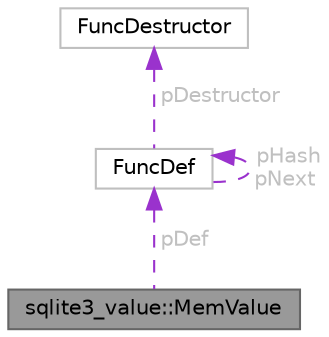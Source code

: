 digraph "sqlite3_value::MemValue"
{
 // LATEX_PDF_SIZE
  bgcolor="transparent";
  edge [fontname=Helvetica,fontsize=10,labelfontname=Helvetica,labelfontsize=10];
  node [fontname=Helvetica,fontsize=10,shape=box,height=0.2,width=0.4];
  Node1 [id="Node000001",label="sqlite3_value::MemValue",height=0.2,width=0.4,color="gray40", fillcolor="grey60", style="filled", fontcolor="black",tooltip=" "];
  Node2 -> Node1 [id="edge1_Node000001_Node000002",dir="back",color="darkorchid3",style="dashed",tooltip=" ",label=" pDef",fontcolor="grey" ];
  Node2 [id="Node000002",label="FuncDef",height=0.2,width=0.4,color="grey75", fillcolor="white", style="filled",URL="$structFuncDef.html",tooltip=" "];
  Node2 -> Node2 [id="edge2_Node000002_Node000002",dir="back",color="darkorchid3",style="dashed",tooltip=" ",label=" pHash\npNext",fontcolor="grey" ];
  Node3 -> Node2 [id="edge3_Node000002_Node000003",dir="back",color="darkorchid3",style="dashed",tooltip=" ",label=" pDestructor",fontcolor="grey" ];
  Node3 [id="Node000003",label="FuncDestructor",height=0.2,width=0.4,color="grey75", fillcolor="white", style="filled",URL="$structFuncDestructor.html",tooltip=" "];
}
